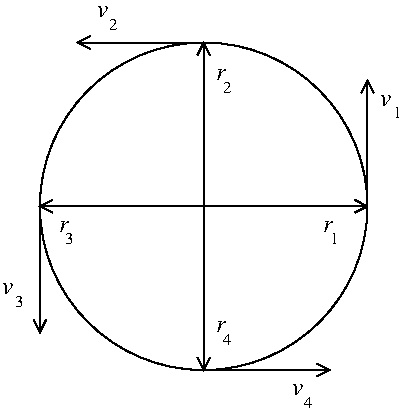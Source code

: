 #FIG 3.2  Produced by xfig version 3.2.5
Landscape
Center
Metric
A4      
100.00
Single
-2
1200 2
1 3 0 1 0 7 50 -1 -1 0.000 1 0.0000 1890 1350 1170 1170 1890 1350 1890 2520
2 1 0 1 0 7 50 -1 -1 0.000 0 0 -1 0 0 2
	 1890 2520 2790 2520
2 1 0 1 0 7 50 -1 -1 0.000 0 0 -1 0 0 3
	 2700 2475 2790 2520 2700 2565
2 1 0 1 0 7 50 -1 -1 0.000 0 0 -1 0 0 2
	 990 180 1890 180
2 1 0 1 0 7 50 -1 -1 0.000 0 0 -1 0 0 2
	 720 1350 720 2250
2 1 0 1 0 7 50 -1 -1 0.000 0 0 -1 0 0 2
	 3060 450 3060 1350
2 1 0 1 0 7 50 -1 -1 0.000 0 0 -1 0 0 3
	 3015 540 3060 450 3105 540
2 1 0 1 0 7 50 -1 -1 0.000 0 0 -1 0 0 3
	 1080 135 990 180 1080 225
2 1 0 1 0 7 50 -1 -1 0.000 0 0 -1 0 0 3
	 675 2160 720 2250 765 2160
2 1 0 1 0 7 50 -1 -1 0.000 0 0 -1 0 0 2
	 1890 1350 1890 2520
2 1 0 1 0 7 50 -1 -1 0.000 0 0 -1 0 0 3
	 1845 2430 1890 2520 1935 2430
2 1 0 1 0 7 50 -1 -1 0.000 0 0 -1 0 0 2
	 1890 1350 3060 1350
2 1 0 1 0 7 50 -1 -1 0.000 0 0 -1 0 0 2
	 2970 1305 3060 1350
2 1 0 1 0 7 50 -1 -1 0.000 0 0 -1 0 0 2
	 3060 1350 2970 1395
2 1 0 1 0 7 50 -1 -1 0.000 0 0 -1 0 0 2
	 1890 180 1890 1350
2 1 0 1 0 7 50 -1 -1 0.000 0 0 -1 0 0 3
	 1845 270 1890 180 1935 270
2 1 0 1 0 7 50 -1 -1 0.000 0 0 -1 0 0 2
	 1890 1350 720 1350
2 1 0 1 0 7 50 -1 -1 0.000 0 0 -1 0 0 3
	 810 1305 720 1350 810 1395
4 0 0 50 -1 1 12 0.0000 4 105 90 450 1980 v\001
4 0 0 50 -1 1 12 0.0000 4 105 75 855 1530 r\001
4 0 0 50 -1 0 8 0.0000 4 75 60 900 1620 3\001
4 0 0 50 -1 1 12 0.0000 4 105 75 1980 450 r\001
4 0 0 50 -1 0 8 0.0000 4 75 60 2025 540 2\001
4 0 0 50 -1 1 12 0.0000 4 105 75 2745 1530 r\001
4 0 0 50 -1 0 8 0.0000 4 75 60 2790 1620 1\001
4 0 0 50 -1 1 12 0.0000 4 105 75 1980 2250 r\001
4 0 0 50 -1 0 8 0.0000 4 75 60 2025 2340 4\001
4 0 0 50 -1 1 12 0.0000 4 105 90 3150 630 v\001
4 0 0 50 -1 0 8 0.0000 4 75 60 3240 720 1\001
4 0 0 50 -1 1 12 0.0000 4 105 90 1125 0 v\001
4 0 0 50 -1 0 8 0.0000 4 75 60 1215 90 2\001
4 0 0 50 -1 0 8 0.0000 4 75 60 540 2070 3\001
4 0 0 50 -1 1 12 0.0000 4 105 90 2520 2700 v\001
4 0 0 50 -1 0 8 0.0000 4 75 60 2610 2790 4\001
